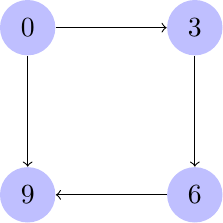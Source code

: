 \documentclass[tikz]{standalone}
\usetikzlibrary{calc, positioning}
\begin{document}
\begin{tikzpicture}[%
    every node/.style = {circle, fill=blue!25, minimum size=2em}]

    \node (0) at (0,0) {0};
    \node (3) [right=4em of 0] {3};
    \node (6) [below=4em of 3] {6};
    \node (9) [left=4em of 6] {9};

    \foreach \Source/\Target in {
        0/3,
        0/9,
        3/6,
        6/9}
        \draw[->] (\Source) to (\Target);
\end{tikzpicture}
\end{document}
